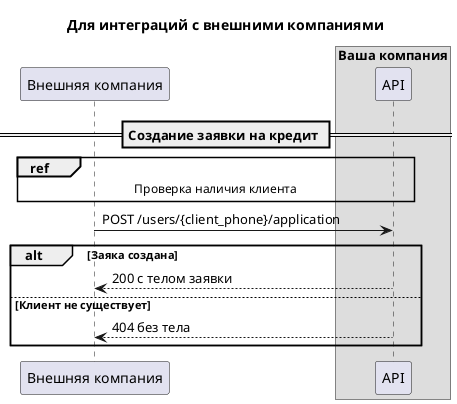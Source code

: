 @startuml Широкая диаграмма

title Для интеграций с внешними компаниями

'__ АКТОРЫ __
participant External_Сompany as "Внешняя компания"

box "Ваша компания"
    participant API as "API"
end box

'__ ВЗАИМОДЕЙСТВИЕ __
== Создание заявки на кредит ==
ref over External_Сompany, API : Проверка наличия клиента
External_Сompany -> API : POST /users/{client_phone}/application
alt Заяка создана
    API --> External_Сompany : 200 с телом заявки
else Клиент не существует
    API --> External_Сompany : 404 без тела
end


@enduml